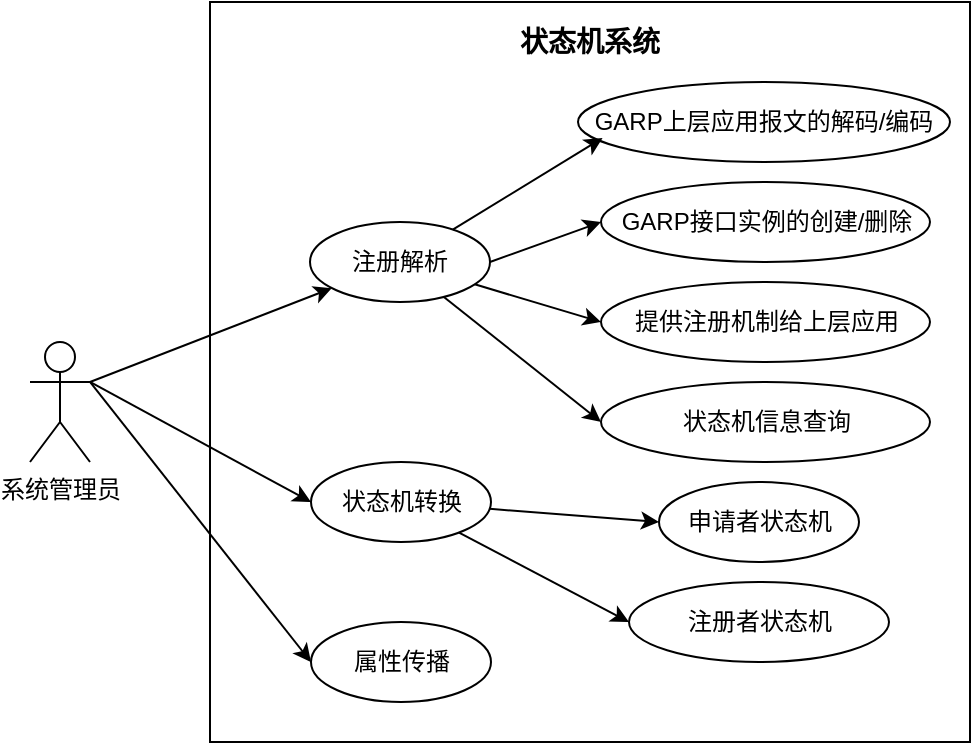<mxfile version="22.1.5" type="github">
  <diagram name="第 1 页" id="FRvKm5lwS4Rhhj2kBkGg">
    <mxGraphModel dx="1026" dy="471" grid="1" gridSize="10" guides="1" tooltips="1" connect="1" arrows="1" fold="1" page="1" pageScale="1" pageWidth="827" pageHeight="1169" math="0" shadow="0">
      <root>
        <mxCell id="0" />
        <mxCell id="1" parent="0" />
        <mxCell id="xQd1zLAD4g_vqcQ5N1h_-2" value="" style="rounded=0;whiteSpace=wrap;html=1;" parent="1" vertex="1">
          <mxGeometry x="140" y="100" width="380" height="370" as="geometry" />
        </mxCell>
        <mxCell id="qpZsGNjPDPIV_CRu0O-Y-4" style="edgeStyle=none;rounded=0;orthogonalLoop=1;jettySize=auto;html=1;exitX=1;exitY=0.333;exitDx=0;exitDy=0;exitPerimeter=0;" parent="1" source="xQd1zLAD4g_vqcQ5N1h_-1" target="xQd1zLAD4g_vqcQ5N1h_-27" edge="1">
          <mxGeometry relative="1" as="geometry" />
        </mxCell>
        <mxCell id="qpZsGNjPDPIV_CRu0O-Y-6" style="edgeStyle=none;rounded=0;orthogonalLoop=1;jettySize=auto;html=1;exitX=1;exitY=0.333;exitDx=0;exitDy=0;exitPerimeter=0;entryX=0;entryY=0.5;entryDx=0;entryDy=0;" parent="1" source="xQd1zLAD4g_vqcQ5N1h_-1" target="qpZsGNjPDPIV_CRu0O-Y-5" edge="1">
          <mxGeometry relative="1" as="geometry" />
        </mxCell>
        <mxCell id="mdlVS8bJ89gBcZG47861-3" style="rounded=0;orthogonalLoop=1;jettySize=auto;html=1;entryX=0;entryY=0.5;entryDx=0;entryDy=0;exitX=1;exitY=0.333;exitDx=0;exitDy=0;exitPerimeter=0;" edge="1" parent="1" source="xQd1zLAD4g_vqcQ5N1h_-1" target="mdlVS8bJ89gBcZG47861-1">
          <mxGeometry relative="1" as="geometry" />
        </mxCell>
        <mxCell id="xQd1zLAD4g_vqcQ5N1h_-1" value="系统管理员" style="shape=umlActor;verticalLabelPosition=bottom;verticalAlign=top;html=1;" parent="1" vertex="1">
          <mxGeometry x="50" y="270" width="30" height="60" as="geometry" />
        </mxCell>
        <mxCell id="xQd1zLAD4g_vqcQ5N1h_-26" value="GARP上层应用报文的解码/编码" style="ellipse;whiteSpace=wrap;html=1;" parent="1" vertex="1">
          <mxGeometry x="324" y="140" width="186" height="40" as="geometry" />
        </mxCell>
        <mxCell id="qpZsGNjPDPIV_CRu0O-Y-10" style="edgeStyle=none;rounded=0;orthogonalLoop=1;jettySize=auto;html=1;exitX=1;exitY=0.5;exitDx=0;exitDy=0;entryX=0;entryY=0.5;entryDx=0;entryDy=0;" parent="1" source="xQd1zLAD4g_vqcQ5N1h_-27" target="qpZsGNjPDPIV_CRu0O-Y-7" edge="1">
          <mxGeometry relative="1" as="geometry" />
        </mxCell>
        <mxCell id="qpZsGNjPDPIV_CRu0O-Y-11" style="edgeStyle=none;rounded=0;orthogonalLoop=1;jettySize=auto;html=1;entryX=0;entryY=0.5;entryDx=0;entryDy=0;" parent="1" source="xQd1zLAD4g_vqcQ5N1h_-27" target="qpZsGNjPDPIV_CRu0O-Y-8" edge="1">
          <mxGeometry relative="1" as="geometry">
            <mxPoint x="350" y="249" as="targetPoint" />
          </mxGeometry>
        </mxCell>
        <mxCell id="mdlVS8bJ89gBcZG47861-5" style="rounded=0;orthogonalLoop=1;jettySize=auto;html=1;entryX=0;entryY=0.5;entryDx=0;entryDy=0;" edge="1" parent="1" source="xQd1zLAD4g_vqcQ5N1h_-27" target="mdlVS8bJ89gBcZG47861-4">
          <mxGeometry relative="1" as="geometry" />
        </mxCell>
        <mxCell id="xQd1zLAD4g_vqcQ5N1h_-27" value="注册解析" style="ellipse;whiteSpace=wrap;html=1;" parent="1" vertex="1">
          <mxGeometry x="190" y="210" width="90" height="40" as="geometry" />
        </mxCell>
        <mxCell id="xQd1zLAD4g_vqcQ5N1h_-28" value="申请者状态机" style="ellipse;whiteSpace=wrap;html=1;" parent="1" vertex="1">
          <mxGeometry x="364.5" y="340" width="100" height="40" as="geometry" />
        </mxCell>
        <mxCell id="xQd1zLAD4g_vqcQ5N1h_-29" value="注册者状态机" style="ellipse;whiteSpace=wrap;html=1;" parent="1" vertex="1">
          <mxGeometry x="349.5" y="390" width="130" height="40" as="geometry" />
        </mxCell>
        <mxCell id="xQd1zLAD4g_vqcQ5N1h_-43" value="&lt;font style=&quot;font-size: 14px;&quot;&gt;&lt;b style=&quot;&quot;&gt;状态机系统&lt;/b&gt;&lt;/font&gt;" style="text;html=1;strokeColor=none;fillColor=none;align=center;verticalAlign=middle;whiteSpace=wrap;rounded=0;" parent="1" vertex="1">
          <mxGeometry x="260" y="110" width="140" height="20" as="geometry" />
        </mxCell>
        <mxCell id="qpZsGNjPDPIV_CRu0O-Y-15" style="edgeStyle=none;rounded=0;orthogonalLoop=1;jettySize=auto;html=1;entryX=0;entryY=0.5;entryDx=0;entryDy=0;" parent="1" source="qpZsGNjPDPIV_CRu0O-Y-5" target="xQd1zLAD4g_vqcQ5N1h_-28" edge="1">
          <mxGeometry relative="1" as="geometry" />
        </mxCell>
        <mxCell id="qpZsGNjPDPIV_CRu0O-Y-16" style="edgeStyle=none;rounded=0;orthogonalLoop=1;jettySize=auto;html=1;entryX=0;entryY=0.5;entryDx=0;entryDy=0;" parent="1" source="qpZsGNjPDPIV_CRu0O-Y-5" target="xQd1zLAD4g_vqcQ5N1h_-29" edge="1">
          <mxGeometry relative="1" as="geometry" />
        </mxCell>
        <mxCell id="qpZsGNjPDPIV_CRu0O-Y-5" value="状态机转换" style="ellipse;whiteSpace=wrap;html=1;" parent="1" vertex="1">
          <mxGeometry x="190.5" y="330" width="90" height="40" as="geometry" />
        </mxCell>
        <mxCell id="qpZsGNjPDPIV_CRu0O-Y-7" value="GARP接口实例的创建/删除" style="ellipse;whiteSpace=wrap;html=1;" parent="1" vertex="1">
          <mxGeometry x="335.5" y="190" width="164.5" height="40" as="geometry" />
        </mxCell>
        <mxCell id="qpZsGNjPDPIV_CRu0O-Y-8" value="提供注册机制给上层应用" style="ellipse;whiteSpace=wrap;html=1;" parent="1" vertex="1">
          <mxGeometry x="335.5" y="240" width="164.5" height="40" as="geometry" />
        </mxCell>
        <mxCell id="qpZsGNjPDPIV_CRu0O-Y-9" style="edgeStyle=none;rounded=0;orthogonalLoop=1;jettySize=auto;html=1;entryX=0.066;entryY=0.7;entryDx=0;entryDy=0;entryPerimeter=0;" parent="1" source="xQd1zLAD4g_vqcQ5N1h_-27" target="xQd1zLAD4g_vqcQ5N1h_-26" edge="1">
          <mxGeometry relative="1" as="geometry" />
        </mxCell>
        <mxCell id="mdlVS8bJ89gBcZG47861-1" value="属性传播" style="ellipse;whiteSpace=wrap;html=1;" vertex="1" parent="1">
          <mxGeometry x="190.5" y="410" width="90" height="40" as="geometry" />
        </mxCell>
        <mxCell id="mdlVS8bJ89gBcZG47861-4" value="状态机信息查询" style="ellipse;whiteSpace=wrap;html=1;" vertex="1" parent="1">
          <mxGeometry x="335.5" y="290" width="164.5" height="40" as="geometry" />
        </mxCell>
      </root>
    </mxGraphModel>
  </diagram>
</mxfile>
